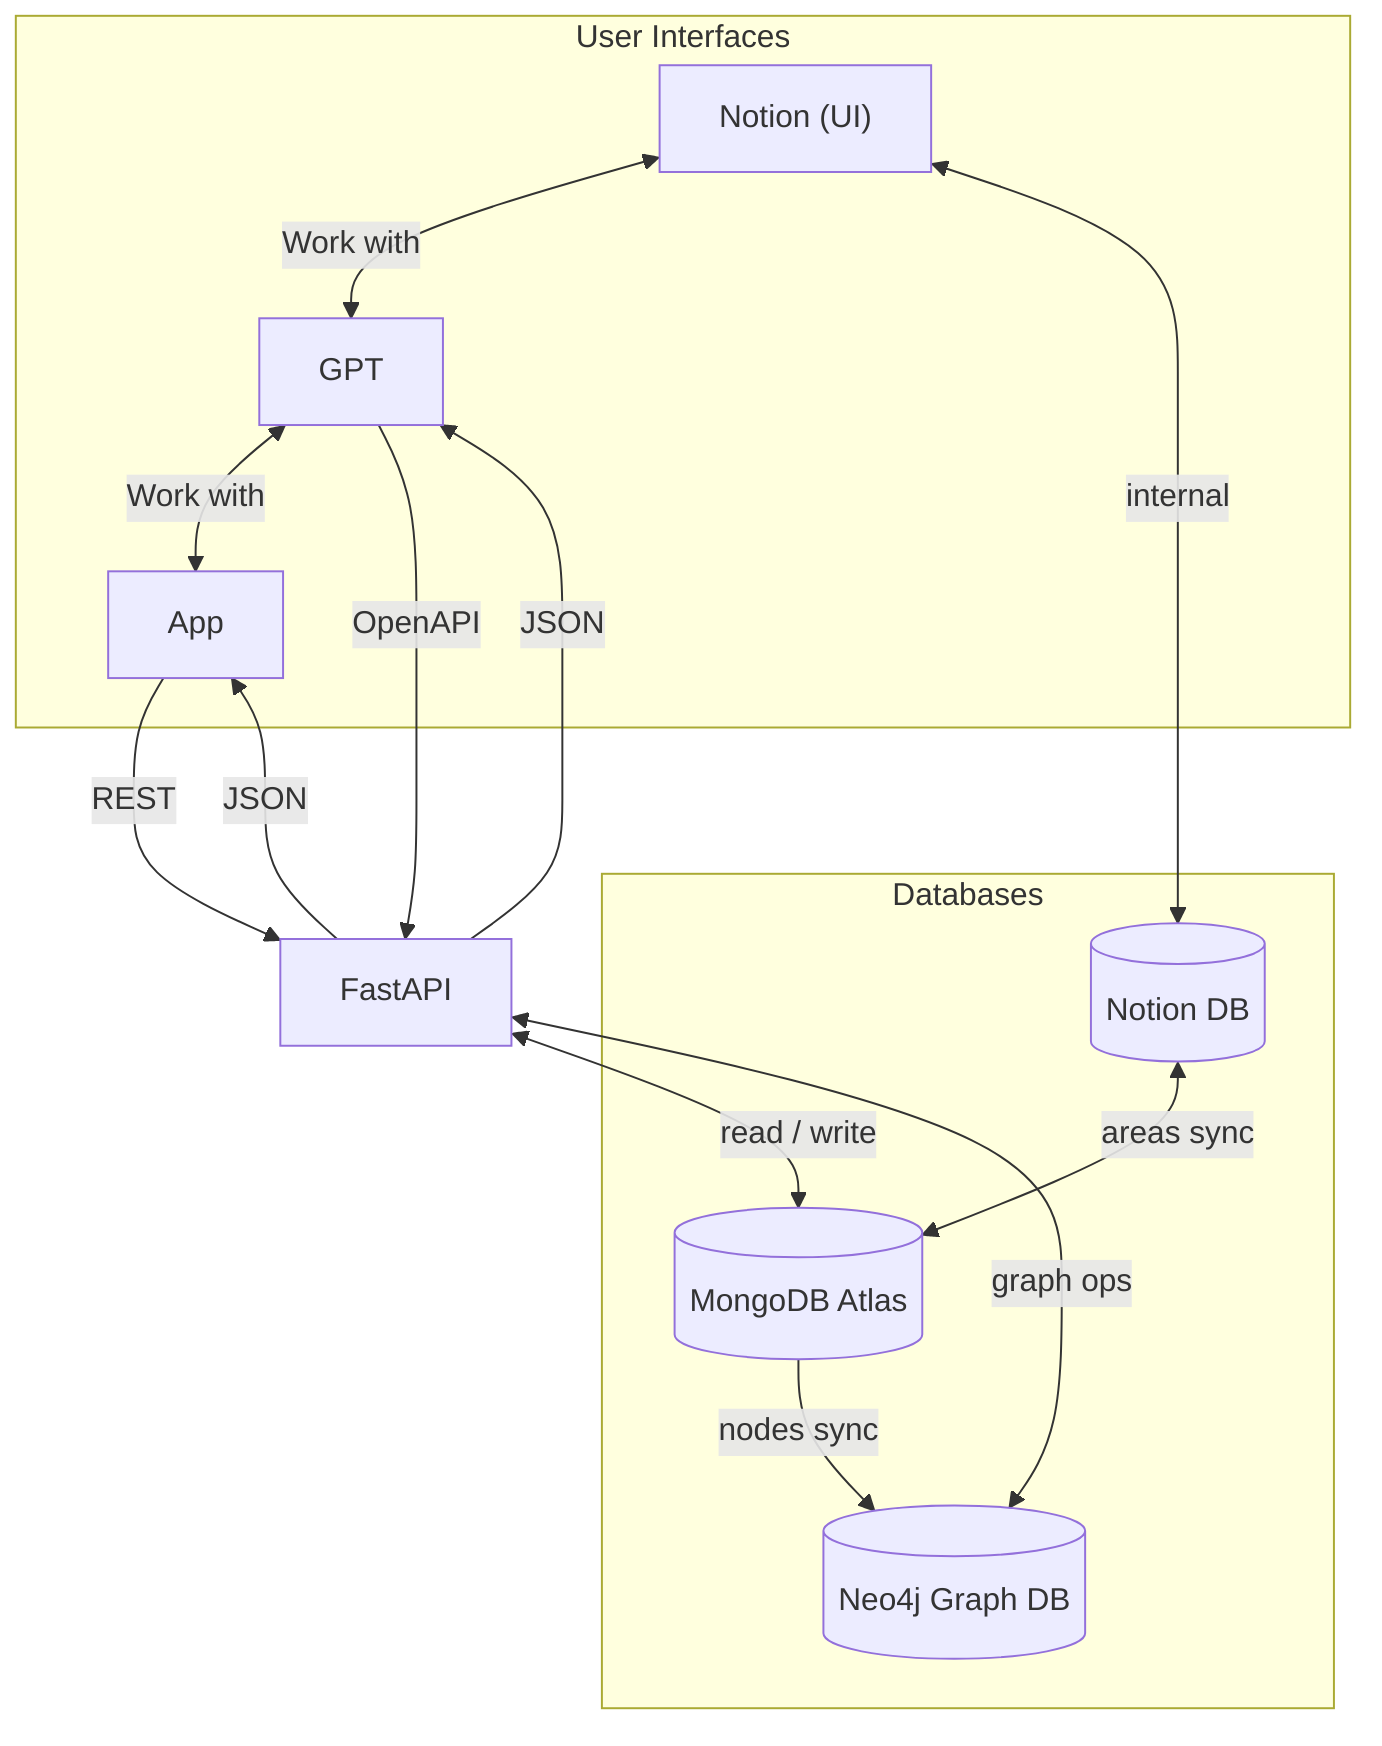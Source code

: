 graph TD
  %% --- UI Layer ---
  subgraph "User Interfaces"
    direction LR
    NotionUI["Notion (UI)"]
    GPT["GPT"]
    App["App"]
  end

  %% --- UI Interactions (clean layout) ---
  NotionUI <--> |"Work with"| GPT
  GPT <--> |"Work with"| App

  %% --- Service / Worker Layer ---
  FastAPI["FastAPI"]

  %% --- Data Layer ---
  subgraph "Databases"
    NotionDB[("Notion DB")]
    MongoDB[("MongoDB Atlas")]
    Neo4j[("Neo4j Graph DB")]
  end

  %% --- Flows ---
  NotionUI <--> |"internal"| NotionDB

  %% Bidirectional sync between Notion and Mongo
  NotionDB <--> |"areas sync"| MongoDB

  %% Application traffic
  App -- "REST" --> FastAPI
  GPT -- "OpenAPI" --> FastAPI
  FastAPI <--> |"read / write"| MongoDB

  %% FastAPI graph interactions (read / write)
  FastAPI <--> |"graph ops"| Neo4j

  %% Nodes sync between Mongo and Neo4j
  MongoDB --> |"nodes sync"| Neo4j

  %% Responses back to UIs
  FastAPI -- "JSON" --> App
  FastAPI -- "JSON" --> GPT